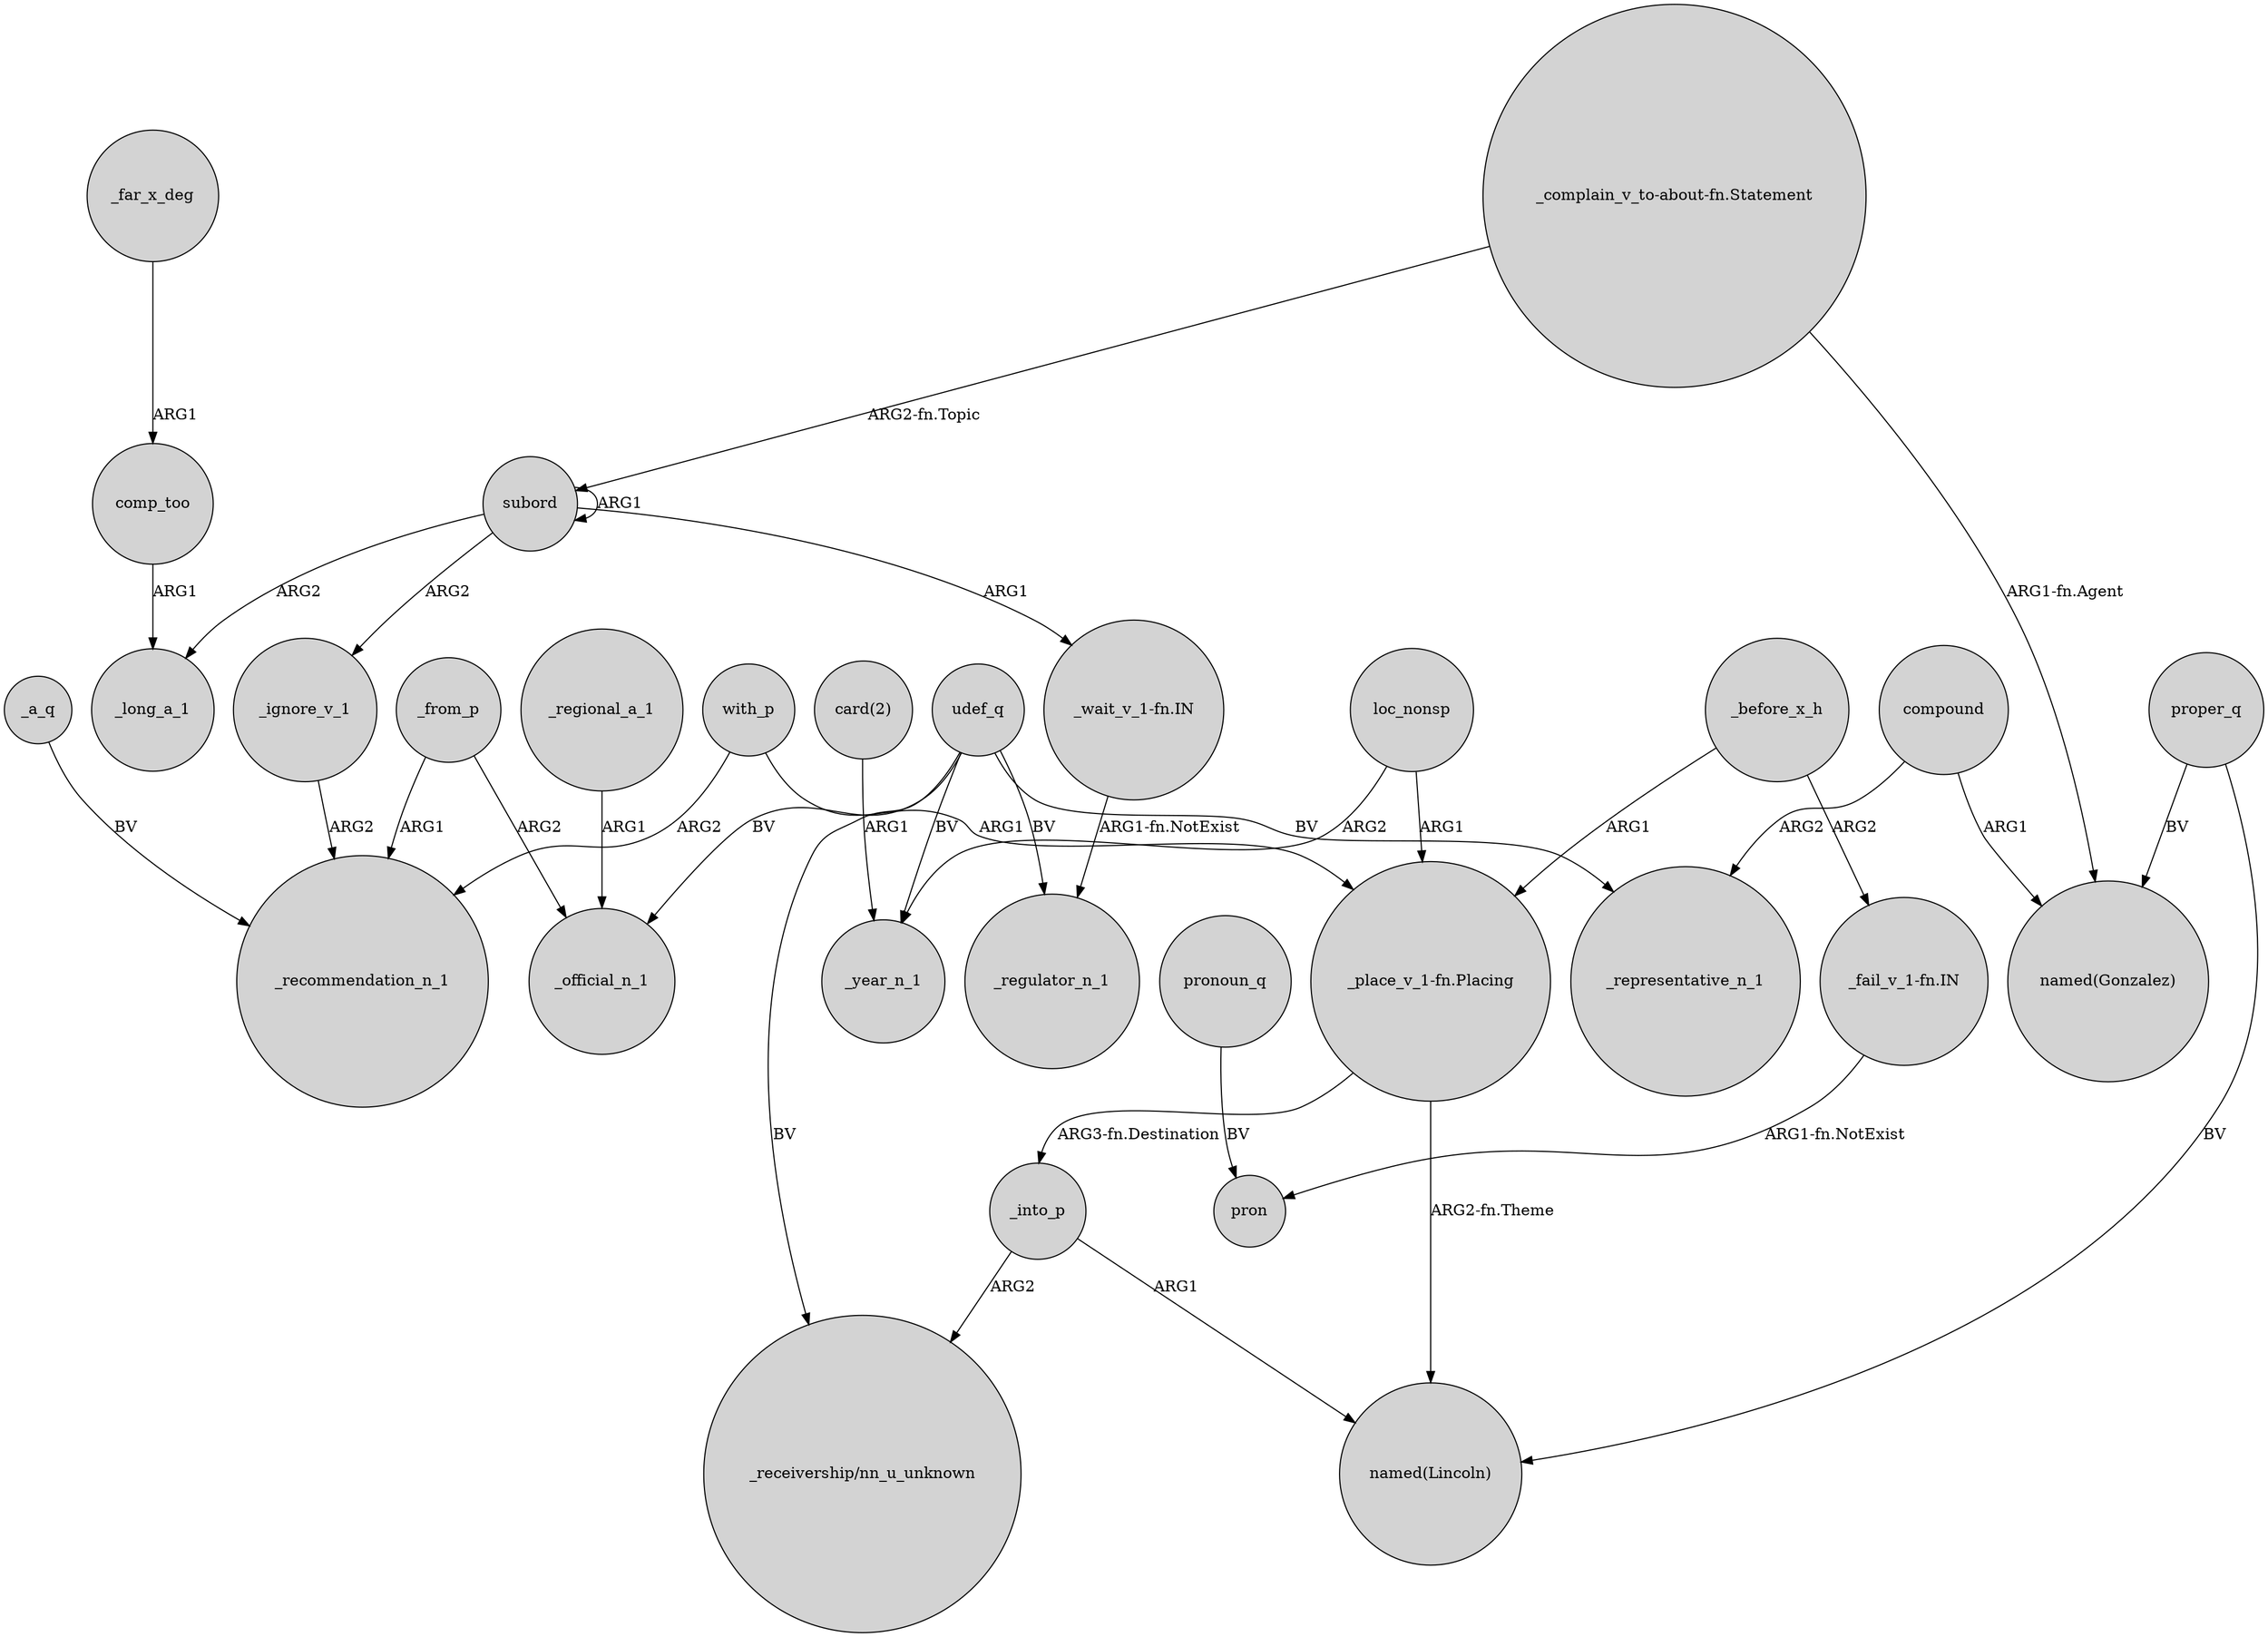 digraph {
	node [shape=circle style=filled]
	"_fail_v_1-fn.IN" -> pron [label="ARG1-fn.NotExist"]
	_a_q -> _recommendation_n_1 [label=BV]
	_into_p -> "_receivership/nn_u_unknown" [label=ARG2]
	"_wait_v_1-fn.IN" -> _regulator_n_1 [label="ARG1-fn.NotExist"]
	_far_x_deg -> comp_too [label=ARG1]
	_ignore_v_1 -> _recommendation_n_1 [label=ARG2]
	loc_nonsp -> "_place_v_1-fn.Placing" [label=ARG1]
	_from_p -> _recommendation_n_1 [label=ARG1]
	proper_q -> "named(Gonzalez)" [label=BV]
	subord -> subord [label=ARG1]
	comp_too -> _long_a_1 [label=ARG1]
	subord -> _ignore_v_1 [label=ARG2]
	subord -> _long_a_1 [label=ARG2]
	_into_p -> "named(Lincoln)" [label=ARG1]
	_from_p -> _official_n_1 [label=ARG2]
	_before_x_h -> "_fail_v_1-fn.IN" [label=ARG2]
	proper_q -> "named(Lincoln)" [label=BV]
	_regional_a_1 -> _official_n_1 [label=ARG1]
	compound -> _representative_n_1 [label=ARG2]
	pronoun_q -> pron [label=BV]
	with_p -> _recommendation_n_1 [label=ARG2]
	subord -> "_wait_v_1-fn.IN" [label=ARG1]
	_before_x_h -> "_place_v_1-fn.Placing" [label=ARG1]
	"card(2)" -> _year_n_1 [label=ARG1]
	udef_q -> _official_n_1 [label=BV]
	udef_q -> "_receivership/nn_u_unknown" [label=BV]
	loc_nonsp -> _year_n_1 [label=ARG2]
	with_p -> "_place_v_1-fn.Placing" [label=ARG1]
	"_complain_v_to-about-fn.Statement" -> subord [label="ARG2-fn.Topic"]
	"_place_v_1-fn.Placing" -> _into_p [label="ARG3-fn.Destination"]
	compound -> "named(Gonzalez)" [label=ARG1]
	udef_q -> _representative_n_1 [label=BV]
	udef_q -> _year_n_1 [label=BV]
	"_complain_v_to-about-fn.Statement" -> "named(Gonzalez)" [label="ARG1-fn.Agent"]
	udef_q -> _regulator_n_1 [label=BV]
	"_place_v_1-fn.Placing" -> "named(Lincoln)" [label="ARG2-fn.Theme"]
}
